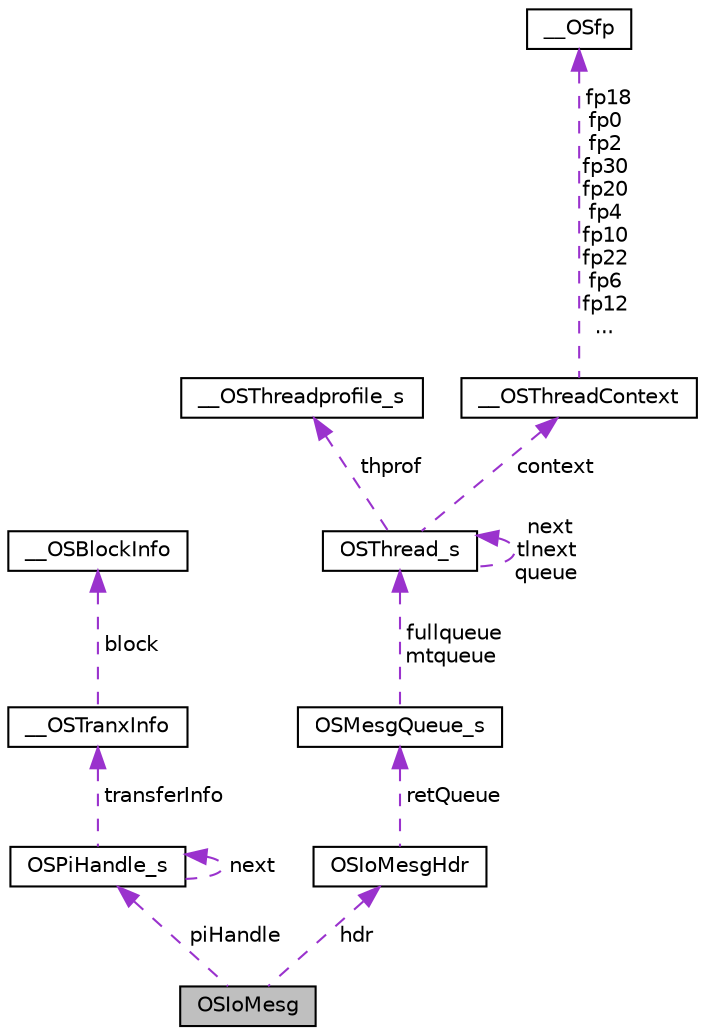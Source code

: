 digraph "OSIoMesg"
{
 // LATEX_PDF_SIZE
  edge [fontname="Helvetica",fontsize="10",labelfontname="Helvetica",labelfontsize="10"];
  node [fontname="Helvetica",fontsize="10",shape=record];
  Node1 [label="OSIoMesg",height=0.2,width=0.4,color="black", fillcolor="grey75", style="filled", fontcolor="black",tooltip=" "];
  Node2 -> Node1 [dir="back",color="darkorchid3",fontsize="10",style="dashed",label=" piHandle" ,fontname="Helvetica"];
  Node2 [label="OSPiHandle_s",height=0.2,width=0.4,color="black", fillcolor="white", style="filled",URL="$d8/deb/structOSPiHandle__s.html",tooltip=" "];
  Node2 -> Node2 [dir="back",color="darkorchid3",fontsize="10",style="dashed",label=" next" ,fontname="Helvetica"];
  Node3 -> Node2 [dir="back",color="darkorchid3",fontsize="10",style="dashed",label=" transferInfo" ,fontname="Helvetica"];
  Node3 [label="__OSTranxInfo",height=0.2,width=0.4,color="black", fillcolor="white", style="filled",URL="$d2/d2e/struct____OSTranxInfo.html",tooltip=" "];
  Node4 -> Node3 [dir="back",color="darkorchid3",fontsize="10",style="dashed",label=" block" ,fontname="Helvetica"];
  Node4 [label="__OSBlockInfo",height=0.2,width=0.4,color="black", fillcolor="white", style="filled",URL="$df/df5/struct____OSBlockInfo.html",tooltip=" "];
  Node5 -> Node1 [dir="back",color="darkorchid3",fontsize="10",style="dashed",label=" hdr" ,fontname="Helvetica"];
  Node5 [label="OSIoMesgHdr",height=0.2,width=0.4,color="black", fillcolor="white", style="filled",URL="$dc/d69/structOSIoMesgHdr.html",tooltip=" "];
  Node6 -> Node5 [dir="back",color="darkorchid3",fontsize="10",style="dashed",label=" retQueue" ,fontname="Helvetica"];
  Node6 [label="OSMesgQueue_s",height=0.2,width=0.4,color="black", fillcolor="white", style="filled",URL="$dc/d50/structOSMesgQueue__s.html",tooltip=" "];
  Node7 -> Node6 [dir="back",color="darkorchid3",fontsize="10",style="dashed",label=" fullqueue\nmtqueue" ,fontname="Helvetica"];
  Node7 [label="OSThread_s",height=0.2,width=0.4,color="black", fillcolor="white", style="filled",URL="$da/dec/structOSThread__s.html",tooltip=" "];
  Node8 -> Node7 [dir="back",color="darkorchid3",fontsize="10",style="dashed",label=" thprof" ,fontname="Helvetica"];
  Node8 [label="__OSThreadprofile_s",height=0.2,width=0.4,color="black", fillcolor="white", style="filled",URL="$dc/d70/struct____OSThreadprofile__s.html",tooltip=" "];
  Node7 -> Node7 [dir="back",color="darkorchid3",fontsize="10",style="dashed",label=" next\ntlnext\nqueue" ,fontname="Helvetica"];
  Node9 -> Node7 [dir="back",color="darkorchid3",fontsize="10",style="dashed",label=" context" ,fontname="Helvetica"];
  Node9 [label="__OSThreadContext",height=0.2,width=0.4,color="black", fillcolor="white", style="filled",URL="$d9/dec/struct____OSThreadContext.html",tooltip=" "];
  Node10 -> Node9 [dir="back",color="darkorchid3",fontsize="10",style="dashed",label=" fp18\nfp0\nfp2\nfp30\nfp20\nfp4\nfp10\nfp22\nfp6\nfp12\n..." ,fontname="Helvetica"];
  Node10 [label="__OSfp",height=0.2,width=0.4,color="black", fillcolor="white", style="filled",URL="$d0/d5b/union____OSfp.html",tooltip=" "];
}
